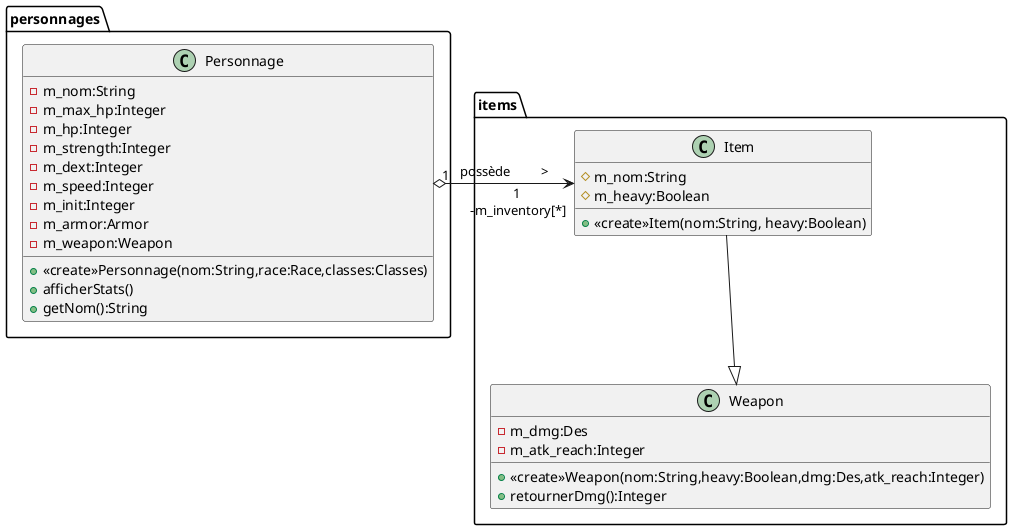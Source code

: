 @startuml
'https://plantuml.com/class-diagram
package personnages
{
    class Personnage
    {
        -m_nom:String
        -m_max_hp:Integer
        -m_hp:Integer
        -m_strength:Integer
        -m_dext:Integer
        -m_speed:Integer
        -m_init:Integer
        -m_armor:Armor
        -m_weapon:Weapon
        +<<create>>Personnage(nom:String,race:Race,classes:Classes)
        +afficherStats()
        +getNom():String
    }
}
package items
{
    class Item
    {
        #m_nom:String
        #m_heavy:Boolean

        +<<create>>Item(nom:String, heavy:Boolean)
    }
    class Weapon
    {
        -m_dmg:Des
        -m_atk_reach:Integer
        +<<create>>Weapon(nom:String,heavy:Boolean,dmg:Des,atk_reach:Integer)
        +retournerDmg():Integer
    }
}
Item--|>Weapon
Personnage "1" o-> "1\n -m_inventory[*]" Item:possède\t\t>


@enduml